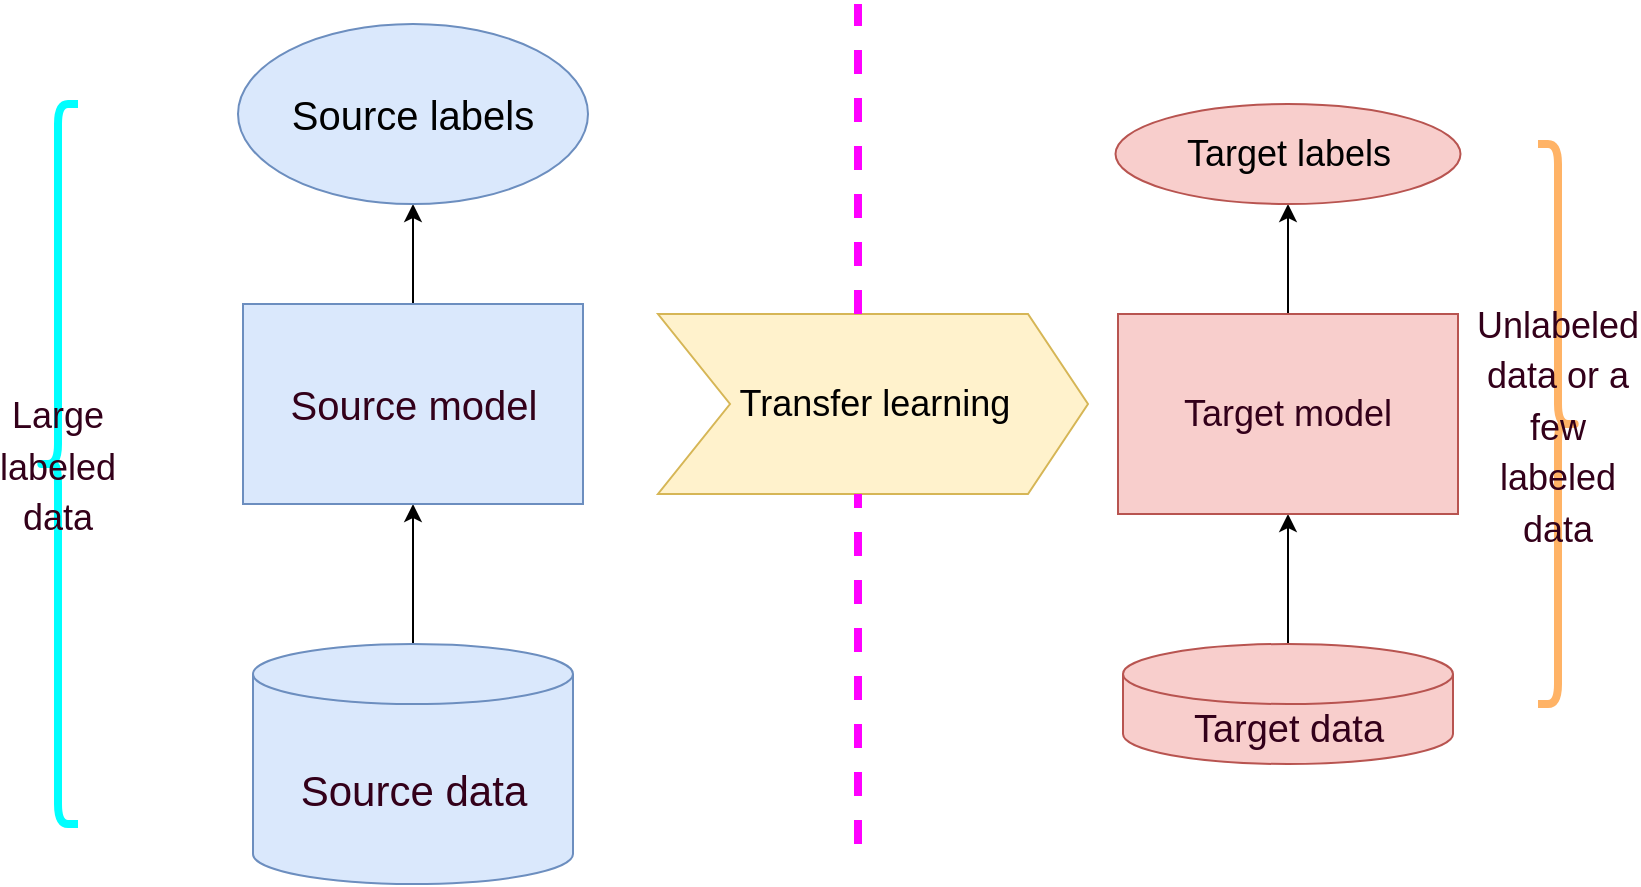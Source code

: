 <mxfile version="15.6.8" type="github">
  <diagram id="2QobXf4gDSbWhZU9Kgvw" name="Page-1">
    <mxGraphModel dx="1426" dy="794" grid="1" gridSize="10" guides="1" tooltips="1" connect="1" arrows="1" fold="1" page="1" pageScale="1" pageWidth="850" pageHeight="1100" math="0" shadow="0">
      <root>
        <mxCell id="0" />
        <mxCell id="1" parent="0" />
        <mxCell id="Gy7oMdyhydr5giy38uCn-6" value="" style="edgeStyle=orthogonalEdgeStyle;rounded=0;orthogonalLoop=1;jettySize=auto;html=1;fontFamily=Helvetica;fontSize=19;fontColor=#33001A;" edge="1" parent="1" source="Gy7oMdyhydr5giy38uCn-3" target="Gy7oMdyhydr5giy38uCn-5">
          <mxGeometry relative="1" as="geometry" />
        </mxCell>
        <mxCell id="Gy7oMdyhydr5giy38uCn-3" value="&lt;font style=&quot;font-size: 21px&quot; color=&quot;#33001a&quot;&gt;Source data&lt;/font&gt;" style="shape=cylinder3;whiteSpace=wrap;html=1;boundedLbl=1;backgroundOutline=1;size=15;fontFamily=Helvetica;fontSize=15;strokeColor=#6c8ebf;fillColor=#dae8fc;" vertex="1" parent="1">
          <mxGeometry x="147.5" y="410" width="160" height="120" as="geometry" />
        </mxCell>
        <mxCell id="Gy7oMdyhydr5giy38uCn-8" value="" style="edgeStyle=orthogonalEdgeStyle;rounded=0;orthogonalLoop=1;jettySize=auto;html=1;fontFamily=Helvetica;fontSize=18;fontColor=#33001A;" edge="1" parent="1" source="Gy7oMdyhydr5giy38uCn-5" target="Gy7oMdyhydr5giy38uCn-7">
          <mxGeometry relative="1" as="geometry" />
        </mxCell>
        <mxCell id="Gy7oMdyhydr5giy38uCn-5" value="&lt;font color=&quot;#33001a&quot; style=&quot;font-size: 20px&quot;&gt;Source model&lt;/font&gt;" style="whiteSpace=wrap;html=1;fontSize=15;strokeColor=#6c8ebf;fillColor=#dae8fc;" vertex="1" parent="1">
          <mxGeometry x="142.5" y="240" width="170" height="100" as="geometry" />
        </mxCell>
        <mxCell id="Gy7oMdyhydr5giy38uCn-7" value="&lt;font style=&quot;font-size: 20px&quot;&gt;Source labels&lt;/font&gt;" style="ellipse;whiteSpace=wrap;html=1;fontSize=15;strokeColor=#6c8ebf;fillColor=#dae8fc;" vertex="1" parent="1">
          <mxGeometry x="140" y="100" width="175" height="90" as="geometry" />
        </mxCell>
        <mxCell id="Gy7oMdyhydr5giy38uCn-10" value="Transfer learning" style="html=1;shadow=0;dashed=0;align=center;verticalAlign=middle;shape=mxgraph.arrows2.arrow;dy=0;dx=30;notch=36;fontFamily=Helvetica;fontSize=18;strokeColor=#d6b656;fillColor=#fff2cc;" vertex="1" parent="1">
          <mxGeometry x="350" y="245" width="215" height="90" as="geometry" />
        </mxCell>
        <mxCell id="Gy7oMdyhydr5giy38uCn-11" value="" style="edgeStyle=orthogonalEdgeStyle;rounded=0;orthogonalLoop=1;jettySize=auto;html=1;fontFamily=Helvetica;fontSize=19;fontColor=#33001A;" edge="1" parent="1" source="Gy7oMdyhydr5giy38uCn-12" target="Gy7oMdyhydr5giy38uCn-14">
          <mxGeometry relative="1" as="geometry" />
        </mxCell>
        <mxCell id="Gy7oMdyhydr5giy38uCn-12" value="&lt;font style=&quot;font-size: 19px&quot; color=&quot;#33001a&quot;&gt;Target data&lt;/font&gt;" style="shape=cylinder3;whiteSpace=wrap;html=1;boundedLbl=1;backgroundOutline=1;size=15;fontFamily=Helvetica;fontSize=15;strokeColor=#b85450;fillColor=#f8cecc;" vertex="1" parent="1">
          <mxGeometry x="582.5" y="410" width="165" height="60" as="geometry" />
        </mxCell>
        <mxCell id="Gy7oMdyhydr5giy38uCn-13" value="" style="edgeStyle=orthogonalEdgeStyle;rounded=0;orthogonalLoop=1;jettySize=auto;html=1;fontFamily=Helvetica;fontSize=18;fontColor=#33001A;" edge="1" parent="1" source="Gy7oMdyhydr5giy38uCn-14" target="Gy7oMdyhydr5giy38uCn-15">
          <mxGeometry relative="1" as="geometry" />
        </mxCell>
        <mxCell id="Gy7oMdyhydr5giy38uCn-14" value="&lt;font color=&quot;#33001a&quot; style=&quot;font-size: 18px&quot;&gt;Target model&lt;/font&gt;" style="whiteSpace=wrap;html=1;fontSize=15;strokeColor=#b85450;fillColor=#f8cecc;" vertex="1" parent="1">
          <mxGeometry x="580" y="245" width="170" height="100" as="geometry" />
        </mxCell>
        <mxCell id="Gy7oMdyhydr5giy38uCn-15" value="&lt;font style=&quot;font-size: 18px&quot;&gt;Target labels&lt;/font&gt;" style="ellipse;whiteSpace=wrap;html=1;fontSize=15;strokeColor=#b85450;fillColor=#f8cecc;" vertex="1" parent="1">
          <mxGeometry x="578.75" y="140" width="172.5" height="50" as="geometry" />
        </mxCell>
        <mxCell id="Gy7oMdyhydr5giy38uCn-16" value="" style="endArrow=none;dashed=1;html=1;strokeWidth=4;rounded=0;fontFamily=Helvetica;fontSize=21;fontColor=#33001A;strokeColor=#FF00FF;" edge="1" parent="1">
          <mxGeometry width="50" height="50" relative="1" as="geometry">
            <mxPoint x="450" y="510" as="sourcePoint" />
            <mxPoint x="450" y="335" as="targetPoint" />
          </mxGeometry>
        </mxCell>
        <mxCell id="Gy7oMdyhydr5giy38uCn-17" value="" style="endArrow=none;dashed=1;html=1;strokeWidth=4;rounded=0;fontFamily=Helvetica;fontSize=21;fontColor=#33001A;strokeColor=#FF00FF;" edge="1" parent="1">
          <mxGeometry width="50" height="50" relative="1" as="geometry">
            <mxPoint x="450" y="245" as="sourcePoint" />
            <mxPoint x="450" y="90" as="targetPoint" />
          </mxGeometry>
        </mxCell>
        <mxCell id="Gy7oMdyhydr5giy38uCn-24" value="&lt;font style=&quot;font-size: 18px&quot;&gt;Large labeled data&lt;/font&gt;" style="shape=curlyBracket;whiteSpace=wrap;html=1;rounded=1;fontFamily=Helvetica;fontSize=21;fontColor=#33001A;strokeColor=#00FFFF;strokeWidth=4;" vertex="1" parent="1">
          <mxGeometry x="40" y="140" width="20" height="360" as="geometry" />
        </mxCell>
        <mxCell id="Gy7oMdyhydr5giy38uCn-26" value="&lt;font style=&quot;font-size: 18px&quot;&gt;Unlabeled data or a few labeled data&lt;/font&gt;" style="shape=curlyBracket;whiteSpace=wrap;html=1;rounded=1;flipH=1;fontFamily=Helvetica;fontSize=21;fontColor=#33001A;strokeColor=#FFB366;strokeWidth=4;" vertex="1" parent="1">
          <mxGeometry x="790" y="160" width="20" height="280" as="geometry" />
        </mxCell>
      </root>
    </mxGraphModel>
  </diagram>
</mxfile>
